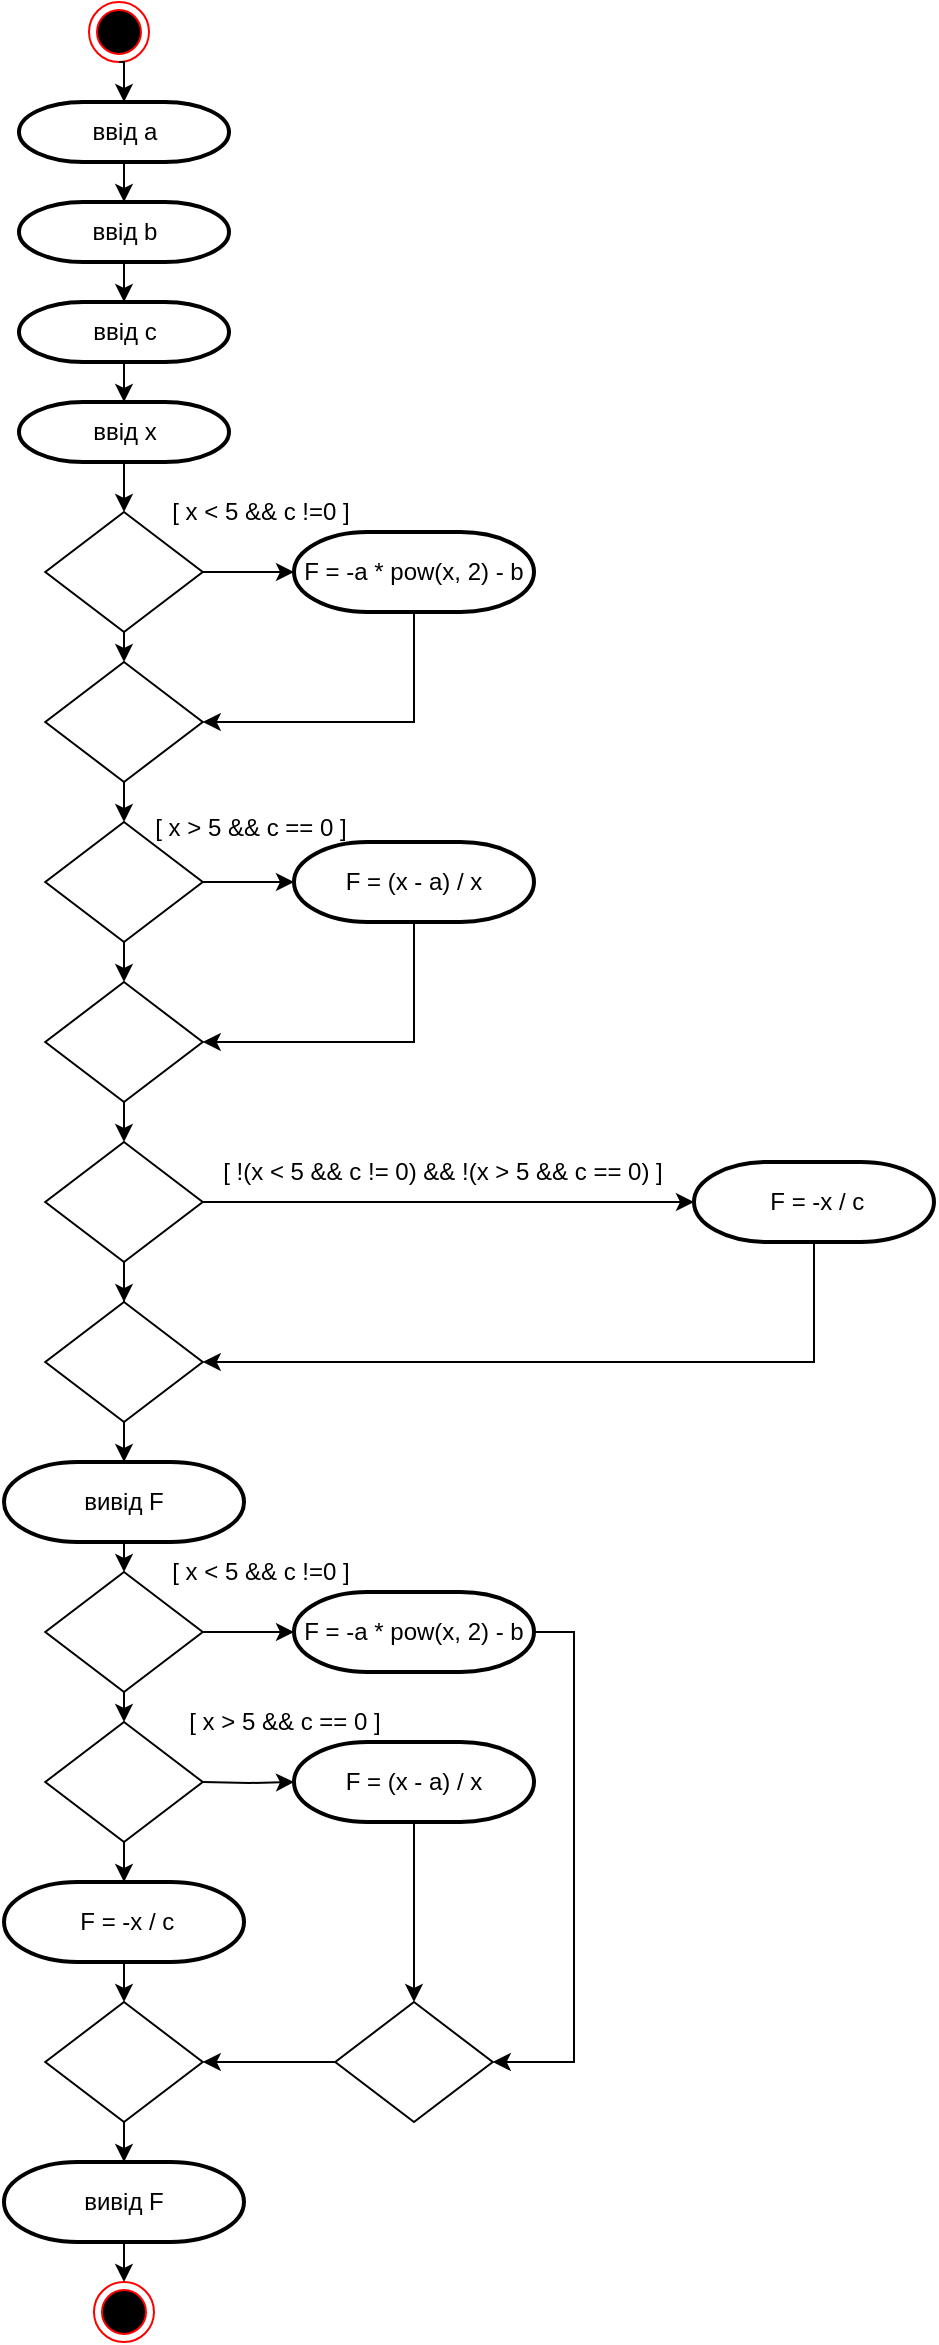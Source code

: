 <mxfile version="24.7.5">
  <diagram id="C5RBs43oDa-KdzZeNtuy" name="Page-1">
    <mxGraphModel dx="2345" dy="2313" grid="1" gridSize="10" guides="1" tooltips="1" connect="1" arrows="1" fold="1" page="1" pageScale="1" pageWidth="827" pageHeight="1169" math="0" shadow="0">
      <root>
        <mxCell id="WIyWlLk6GJQsqaUBKTNV-0" />
        <mxCell id="WIyWlLk6GJQsqaUBKTNV-1" parent="WIyWlLk6GJQsqaUBKTNV-0" />
        <mxCell id="gOm9M10wizrIDPV8sYjz-9" style="edgeStyle=orthogonalEdgeStyle;rounded=0;orthogonalLoop=1;jettySize=auto;html=1;exitX=0.5;exitY=1;exitDx=0;exitDy=0;" parent="WIyWlLk6GJQsqaUBKTNV-1" edge="1">
          <mxGeometry relative="1" as="geometry">
            <mxPoint x="567.5" y="400" as="sourcePoint" />
            <mxPoint x="567.5" y="400" as="targetPoint" />
          </mxGeometry>
        </mxCell>
        <mxCell id="gOm9M10wizrIDPV8sYjz-29" style="edgeStyle=orthogonalEdgeStyle;rounded=0;orthogonalLoop=1;jettySize=auto;html=1;exitX=0.5;exitY=1;exitDx=0;exitDy=0;" parent="WIyWlLk6GJQsqaUBKTNV-1" edge="1">
          <mxGeometry relative="1" as="geometry">
            <mxPoint x="567.5" y="515" as="sourcePoint" />
            <mxPoint x="567.5" y="515" as="targetPoint" />
          </mxGeometry>
        </mxCell>
        <mxCell id="gOm9M10wizrIDPV8sYjz-37" style="edgeStyle=orthogonalEdgeStyle;rounded=0;orthogonalLoop=1;jettySize=auto;html=1;exitX=0.5;exitY=1;exitDx=0;exitDy=0;" parent="WIyWlLk6GJQsqaUBKTNV-1" edge="1">
          <mxGeometry relative="1" as="geometry">
            <mxPoint x="567.5" y="515" as="sourcePoint" />
            <mxPoint x="567.5" y="515" as="targetPoint" />
          </mxGeometry>
        </mxCell>
        <mxCell id="gOm9M10wizrIDPV8sYjz-42" style="edgeStyle=orthogonalEdgeStyle;rounded=0;orthogonalLoop=1;jettySize=auto;html=1;exitX=0.5;exitY=1;exitDx=0;exitDy=0;" parent="WIyWlLk6GJQsqaUBKTNV-1" edge="1">
          <mxGeometry relative="1" as="geometry">
            <mxPoint x="487.5" y="630" as="sourcePoint" />
            <mxPoint x="487.5" y="630" as="targetPoint" />
          </mxGeometry>
        </mxCell>
        <mxCell id="gOm9M10wizrIDPV8sYjz-47" style="edgeStyle=orthogonalEdgeStyle;rounded=0;orthogonalLoop=1;jettySize=auto;html=1;exitX=0.5;exitY=1;exitDx=0;exitDy=0;" parent="WIyWlLk6GJQsqaUBKTNV-1" edge="1">
          <mxGeometry relative="1" as="geometry">
            <mxPoint x="487" y="630" as="sourcePoint" />
            <mxPoint x="487" y="630" as="targetPoint" />
          </mxGeometry>
        </mxCell>
        <mxCell id="gOm9M10wizrIDPV8sYjz-49" style="edgeStyle=orthogonalEdgeStyle;rounded=0;orthogonalLoop=1;jettySize=auto;html=1;exitX=0.5;exitY=1;exitDx=0;exitDy=0;" parent="WIyWlLk6GJQsqaUBKTNV-1" edge="1">
          <mxGeometry relative="1" as="geometry">
            <mxPoint x="487" y="630" as="sourcePoint" />
            <mxPoint x="487" y="630" as="targetPoint" />
          </mxGeometry>
        </mxCell>
        <mxCell id="gOm9M10wizrIDPV8sYjz-68" style="edgeStyle=orthogonalEdgeStyle;rounded=0;orthogonalLoop=1;jettySize=auto;html=1;exitX=0.5;exitY=1;exitDx=0;exitDy=0;" parent="WIyWlLk6GJQsqaUBKTNV-1" edge="1">
          <mxGeometry relative="1" as="geometry">
            <mxPoint x="567.5" y="822" as="sourcePoint" />
            <mxPoint x="567.5" y="822" as="targetPoint" />
          </mxGeometry>
        </mxCell>
        <mxCell id="gOm9M10wizrIDPV8sYjz-85" style="edgeStyle=orthogonalEdgeStyle;rounded=0;orthogonalLoop=1;jettySize=auto;html=1;exitX=0.5;exitY=1;exitDx=0;exitDy=0;" parent="WIyWlLk6GJQsqaUBKTNV-1" edge="1">
          <mxGeometry relative="1" as="geometry">
            <mxPoint x="437.5" y="905" as="sourcePoint" />
            <mxPoint x="437.5" y="905" as="targetPoint" />
          </mxGeometry>
        </mxCell>
        <mxCell id="gOm9M10wizrIDPV8sYjz-87" style="edgeStyle=orthogonalEdgeStyle;rounded=0;orthogonalLoop=1;jettySize=auto;html=1;exitX=0.5;exitY=1;exitDx=0;exitDy=0;" parent="WIyWlLk6GJQsqaUBKTNV-1" edge="1">
          <mxGeometry relative="1" as="geometry">
            <mxPoint x="437.5" y="905" as="sourcePoint" />
            <mxPoint x="437.5" y="905" as="targetPoint" />
          </mxGeometry>
        </mxCell>
        <mxCell id="V958gM-r8nCfdOlmP6lS-55" style="edgeStyle=orthogonalEdgeStyle;rounded=0;orthogonalLoop=1;jettySize=auto;html=1;exitX=0.5;exitY=1;exitDx=0;exitDy=0;entryX=0.5;entryY=0;entryDx=0;entryDy=0;" edge="1" parent="WIyWlLk6GJQsqaUBKTNV-1" source="V958gM-r8nCfdOlmP6lS-9" target="V958gM-r8nCfdOlmP6lS-54">
          <mxGeometry relative="1" as="geometry" />
        </mxCell>
        <mxCell id="V958gM-r8nCfdOlmP6lS-9" value="" style="rhombus;whiteSpace=wrap;html=1;" vertex="1" parent="WIyWlLk6GJQsqaUBKTNV-1">
          <mxGeometry x="345.63" y="25" width="78.75" height="60" as="geometry" />
        </mxCell>
        <mxCell id="V958gM-r8nCfdOlmP6lS-29" value="" style="ellipse;html=1;shape=endState;fillColor=#000000;strokeColor=#ff0000;" vertex="1" parent="WIyWlLk6GJQsqaUBKTNV-1">
          <mxGeometry x="367.5" y="-230" width="30" height="30" as="geometry" />
        </mxCell>
        <mxCell id="V958gM-r8nCfdOlmP6lS-30" value="" style="ellipse;html=1;shape=endState;fillColor=#000000;strokeColor=#ff0000;" vertex="1" parent="WIyWlLk6GJQsqaUBKTNV-1">
          <mxGeometry x="369.99" y="910" width="30" height="30" as="geometry" />
        </mxCell>
        <mxCell id="V958gM-r8nCfdOlmP6lS-47" style="edgeStyle=orthogonalEdgeStyle;rounded=0;orthogonalLoop=1;jettySize=auto;html=1;exitX=0.5;exitY=1;exitDx=0;exitDy=0;exitPerimeter=0;entryX=0.5;entryY=0;entryDx=0;entryDy=0;" edge="1" parent="WIyWlLk6GJQsqaUBKTNV-1" source="V958gM-r8nCfdOlmP6lS-37" target="V958gM-r8nCfdOlmP6lS-9">
          <mxGeometry relative="1" as="geometry" />
        </mxCell>
        <mxCell id="V958gM-r8nCfdOlmP6lS-37" value="ввід x" style="strokeWidth=2;html=1;shape=mxgraph.flowchart.terminator;whiteSpace=wrap;" vertex="1" parent="WIyWlLk6GJQsqaUBKTNV-1">
          <mxGeometry x="332.5" y="-30" width="105" height="30" as="geometry" />
        </mxCell>
        <mxCell id="V958gM-r8nCfdOlmP6lS-38" value="ввід b" style="strokeWidth=2;html=1;shape=mxgraph.flowchart.terminator;whiteSpace=wrap;" vertex="1" parent="WIyWlLk6GJQsqaUBKTNV-1">
          <mxGeometry x="332.5" y="-130" width="105" height="30" as="geometry" />
        </mxCell>
        <mxCell id="V958gM-r8nCfdOlmP6lS-39" value="ввід c" style="strokeWidth=2;html=1;shape=mxgraph.flowchart.terminator;whiteSpace=wrap;" vertex="1" parent="WIyWlLk6GJQsqaUBKTNV-1">
          <mxGeometry x="332.5" y="-80" width="105" height="30" as="geometry" />
        </mxCell>
        <mxCell id="V958gM-r8nCfdOlmP6lS-40" value="ввід a" style="strokeWidth=2;html=1;shape=mxgraph.flowchart.terminator;whiteSpace=wrap;" vertex="1" parent="WIyWlLk6GJQsqaUBKTNV-1">
          <mxGeometry x="332.5" y="-180" width="105" height="30" as="geometry" />
        </mxCell>
        <mxCell id="V958gM-r8nCfdOlmP6lS-42" style="edgeStyle=orthogonalEdgeStyle;rounded=0;orthogonalLoop=1;jettySize=auto;html=1;exitX=0.5;exitY=1;exitDx=0;exitDy=0;entryX=0.5;entryY=0;entryDx=0;entryDy=0;entryPerimeter=0;" edge="1" parent="WIyWlLk6GJQsqaUBKTNV-1" source="V958gM-r8nCfdOlmP6lS-29" target="V958gM-r8nCfdOlmP6lS-40">
          <mxGeometry relative="1" as="geometry" />
        </mxCell>
        <mxCell id="V958gM-r8nCfdOlmP6lS-43" style="edgeStyle=orthogonalEdgeStyle;rounded=0;orthogonalLoop=1;jettySize=auto;html=1;exitX=0.5;exitY=1;exitDx=0;exitDy=0;exitPerimeter=0;entryX=0.5;entryY=0;entryDx=0;entryDy=0;entryPerimeter=0;" edge="1" parent="WIyWlLk6GJQsqaUBKTNV-1" source="V958gM-r8nCfdOlmP6lS-40" target="V958gM-r8nCfdOlmP6lS-38">
          <mxGeometry relative="1" as="geometry" />
        </mxCell>
        <mxCell id="V958gM-r8nCfdOlmP6lS-44" style="edgeStyle=orthogonalEdgeStyle;rounded=0;orthogonalLoop=1;jettySize=auto;html=1;exitX=0.5;exitY=1;exitDx=0;exitDy=0;exitPerimeter=0;entryX=0.5;entryY=0;entryDx=0;entryDy=0;entryPerimeter=0;" edge="1" parent="WIyWlLk6GJQsqaUBKTNV-1" source="V958gM-r8nCfdOlmP6lS-38" target="V958gM-r8nCfdOlmP6lS-39">
          <mxGeometry relative="1" as="geometry" />
        </mxCell>
        <mxCell id="V958gM-r8nCfdOlmP6lS-45" style="edgeStyle=orthogonalEdgeStyle;rounded=0;orthogonalLoop=1;jettySize=auto;html=1;exitX=0.5;exitY=1;exitDx=0;exitDy=0;exitPerimeter=0;entryX=0.5;entryY=0;entryDx=0;entryDy=0;entryPerimeter=0;" edge="1" parent="WIyWlLk6GJQsqaUBKTNV-1" source="V958gM-r8nCfdOlmP6lS-39" target="V958gM-r8nCfdOlmP6lS-37">
          <mxGeometry relative="1" as="geometry" />
        </mxCell>
        <mxCell id="V958gM-r8nCfdOlmP6lS-51" value="[ x &amp;lt; 5 &amp;amp;&amp;amp; c !=0 ]" style="text;html=1;align=center;verticalAlign=middle;resizable=0;points=[];autosize=1;strokeColor=none;fillColor=none;" vertex="1" parent="WIyWlLk6GJQsqaUBKTNV-1">
          <mxGeometry x="397.5" y="10" width="110" height="30" as="geometry" />
        </mxCell>
        <mxCell id="V958gM-r8nCfdOlmP6lS-56" style="edgeStyle=orthogonalEdgeStyle;rounded=0;orthogonalLoop=1;jettySize=auto;html=1;exitX=0.5;exitY=1;exitDx=0;exitDy=0;exitPerimeter=0;entryX=1;entryY=0.5;entryDx=0;entryDy=0;" edge="1" parent="WIyWlLk6GJQsqaUBKTNV-1" source="V958gM-r8nCfdOlmP6lS-52" target="V958gM-r8nCfdOlmP6lS-54">
          <mxGeometry relative="1" as="geometry" />
        </mxCell>
        <mxCell id="V958gM-r8nCfdOlmP6lS-52" value="F = -a * pow(x, 2) - b" style="strokeWidth=2;html=1;shape=mxgraph.flowchart.terminator;whiteSpace=wrap;" vertex="1" parent="WIyWlLk6GJQsqaUBKTNV-1">
          <mxGeometry x="470" y="35" width="120" height="40" as="geometry" />
        </mxCell>
        <mxCell id="V958gM-r8nCfdOlmP6lS-53" style="edgeStyle=orthogonalEdgeStyle;rounded=0;orthogonalLoop=1;jettySize=auto;html=1;exitX=1;exitY=0.5;exitDx=0;exitDy=0;entryX=0;entryY=0.5;entryDx=0;entryDy=0;entryPerimeter=0;" edge="1" parent="WIyWlLk6GJQsqaUBKTNV-1" source="V958gM-r8nCfdOlmP6lS-9" target="V958gM-r8nCfdOlmP6lS-52">
          <mxGeometry relative="1" as="geometry" />
        </mxCell>
        <mxCell id="V958gM-r8nCfdOlmP6lS-58" style="edgeStyle=orthogonalEdgeStyle;rounded=0;orthogonalLoop=1;jettySize=auto;html=1;exitX=0.5;exitY=1;exitDx=0;exitDy=0;entryX=0.5;entryY=0;entryDx=0;entryDy=0;" edge="1" parent="WIyWlLk6GJQsqaUBKTNV-1" source="V958gM-r8nCfdOlmP6lS-54" target="V958gM-r8nCfdOlmP6lS-57">
          <mxGeometry relative="1" as="geometry" />
        </mxCell>
        <mxCell id="V958gM-r8nCfdOlmP6lS-54" value="" style="rhombus;whiteSpace=wrap;html=1;" vertex="1" parent="WIyWlLk6GJQsqaUBKTNV-1">
          <mxGeometry x="345.63" y="100" width="78.75" height="60" as="geometry" />
        </mxCell>
        <mxCell id="V958gM-r8nCfdOlmP6lS-66" style="edgeStyle=orthogonalEdgeStyle;rounded=0;orthogonalLoop=1;jettySize=auto;html=1;exitX=0.5;exitY=1;exitDx=0;exitDy=0;entryX=0.5;entryY=0;entryDx=0;entryDy=0;" edge="1" parent="WIyWlLk6GJQsqaUBKTNV-1" source="V958gM-r8nCfdOlmP6lS-57" target="V958gM-r8nCfdOlmP6lS-65">
          <mxGeometry relative="1" as="geometry" />
        </mxCell>
        <mxCell id="V958gM-r8nCfdOlmP6lS-57" value="" style="rhombus;whiteSpace=wrap;html=1;" vertex="1" parent="WIyWlLk6GJQsqaUBKTNV-1">
          <mxGeometry x="345.63" y="180" width="78.75" height="60" as="geometry" />
        </mxCell>
        <mxCell id="V958gM-r8nCfdOlmP6lS-67" style="edgeStyle=orthogonalEdgeStyle;rounded=0;orthogonalLoop=1;jettySize=auto;html=1;exitX=0.5;exitY=1;exitDx=0;exitDy=0;exitPerimeter=0;entryX=1;entryY=0.5;entryDx=0;entryDy=0;" edge="1" parent="WIyWlLk6GJQsqaUBKTNV-1" source="V958gM-r8nCfdOlmP6lS-60" target="V958gM-r8nCfdOlmP6lS-65">
          <mxGeometry relative="1" as="geometry" />
        </mxCell>
        <mxCell id="V958gM-r8nCfdOlmP6lS-60" value="F = (x - a) / x" style="strokeWidth=2;html=1;shape=mxgraph.flowchart.terminator;whiteSpace=wrap;" vertex="1" parent="WIyWlLk6GJQsqaUBKTNV-1">
          <mxGeometry x="470" y="190" width="120" height="40" as="geometry" />
        </mxCell>
        <mxCell id="V958gM-r8nCfdOlmP6lS-62" value="[ x &amp;gt; 5 &amp;amp;&amp;amp; c == 0 ]" style="text;html=1;align=center;verticalAlign=middle;resizable=0;points=[];autosize=1;strokeColor=none;fillColor=none;" vertex="1" parent="WIyWlLk6GJQsqaUBKTNV-1">
          <mxGeometry x="387.5" y="168" width="120" height="30" as="geometry" />
        </mxCell>
        <mxCell id="V958gM-r8nCfdOlmP6lS-63" style="edgeStyle=orthogonalEdgeStyle;rounded=0;orthogonalLoop=1;jettySize=auto;html=1;exitX=1;exitY=0.5;exitDx=0;exitDy=0;entryX=0;entryY=0.5;entryDx=0;entryDy=0;entryPerimeter=0;" edge="1" parent="WIyWlLk6GJQsqaUBKTNV-1" source="V958gM-r8nCfdOlmP6lS-57" target="V958gM-r8nCfdOlmP6lS-60">
          <mxGeometry relative="1" as="geometry" />
        </mxCell>
        <mxCell id="V958gM-r8nCfdOlmP6lS-73" style="edgeStyle=orthogonalEdgeStyle;rounded=0;orthogonalLoop=1;jettySize=auto;html=1;exitX=0.5;exitY=1;exitDx=0;exitDy=0;exitPerimeter=0;entryX=1;entryY=0.5;entryDx=0;entryDy=0;" edge="1" parent="WIyWlLk6GJQsqaUBKTNV-1" source="V958gM-r8nCfdOlmP6lS-64" target="V958gM-r8nCfdOlmP6lS-71">
          <mxGeometry relative="1" as="geometry" />
        </mxCell>
        <mxCell id="V958gM-r8nCfdOlmP6lS-64" value="&amp;nbsp;F = -x / c" style="strokeWidth=2;html=1;shape=mxgraph.flowchart.terminator;whiteSpace=wrap;" vertex="1" parent="WIyWlLk6GJQsqaUBKTNV-1">
          <mxGeometry x="670" y="350" width="120" height="40" as="geometry" />
        </mxCell>
        <mxCell id="V958gM-r8nCfdOlmP6lS-69" style="edgeStyle=orthogonalEdgeStyle;rounded=0;orthogonalLoop=1;jettySize=auto;html=1;exitX=0.5;exitY=1;exitDx=0;exitDy=0;entryX=0.5;entryY=0;entryDx=0;entryDy=0;" edge="1" parent="WIyWlLk6GJQsqaUBKTNV-1" source="V958gM-r8nCfdOlmP6lS-65" target="V958gM-r8nCfdOlmP6lS-68">
          <mxGeometry relative="1" as="geometry" />
        </mxCell>
        <mxCell id="V958gM-r8nCfdOlmP6lS-65" value="" style="rhombus;whiteSpace=wrap;html=1;" vertex="1" parent="WIyWlLk6GJQsqaUBKTNV-1">
          <mxGeometry x="345.62" y="260" width="78.75" height="60" as="geometry" />
        </mxCell>
        <mxCell id="V958gM-r8nCfdOlmP6lS-70" style="edgeStyle=orthogonalEdgeStyle;rounded=0;orthogonalLoop=1;jettySize=auto;html=1;exitX=1;exitY=0.5;exitDx=0;exitDy=0;" edge="1" parent="WIyWlLk6GJQsqaUBKTNV-1" source="V958gM-r8nCfdOlmP6lS-68" target="V958gM-r8nCfdOlmP6lS-64">
          <mxGeometry relative="1" as="geometry" />
        </mxCell>
        <mxCell id="V958gM-r8nCfdOlmP6lS-72" style="edgeStyle=orthogonalEdgeStyle;rounded=0;orthogonalLoop=1;jettySize=auto;html=1;exitX=0.5;exitY=1;exitDx=0;exitDy=0;" edge="1" parent="WIyWlLk6GJQsqaUBKTNV-1" source="V958gM-r8nCfdOlmP6lS-68" target="V958gM-r8nCfdOlmP6lS-71">
          <mxGeometry relative="1" as="geometry" />
        </mxCell>
        <mxCell id="V958gM-r8nCfdOlmP6lS-68" value="" style="rhombus;whiteSpace=wrap;html=1;" vertex="1" parent="WIyWlLk6GJQsqaUBKTNV-1">
          <mxGeometry x="345.62" y="340" width="78.75" height="60" as="geometry" />
        </mxCell>
        <mxCell id="V958gM-r8nCfdOlmP6lS-71" value="" style="rhombus;whiteSpace=wrap;html=1;" vertex="1" parent="WIyWlLk6GJQsqaUBKTNV-1">
          <mxGeometry x="345.63" y="420" width="78.75" height="60" as="geometry" />
        </mxCell>
        <mxCell id="V958gM-r8nCfdOlmP6lS-89" style="edgeStyle=orthogonalEdgeStyle;rounded=0;orthogonalLoop=1;jettySize=auto;html=1;exitX=0.5;exitY=1;exitDx=0;exitDy=0;exitPerimeter=0;entryX=0.5;entryY=0;entryDx=0;entryDy=0;" edge="1" parent="WIyWlLk6GJQsqaUBKTNV-1" source="V958gM-r8nCfdOlmP6lS-74" target="V958gM-r8nCfdOlmP6lS-78">
          <mxGeometry relative="1" as="geometry" />
        </mxCell>
        <mxCell id="V958gM-r8nCfdOlmP6lS-74" value="вивід F" style="strokeWidth=2;html=1;shape=mxgraph.flowchart.terminator;whiteSpace=wrap;" vertex="1" parent="WIyWlLk6GJQsqaUBKTNV-1">
          <mxGeometry x="325.01" y="500" width="120" height="40" as="geometry" />
        </mxCell>
        <mxCell id="V958gM-r8nCfdOlmP6lS-75" style="edgeStyle=orthogonalEdgeStyle;rounded=0;orthogonalLoop=1;jettySize=auto;html=1;exitX=0.5;exitY=1;exitDx=0;exitDy=0;entryX=0.5;entryY=0;entryDx=0;entryDy=0;entryPerimeter=0;" edge="1" parent="WIyWlLk6GJQsqaUBKTNV-1" source="V958gM-r8nCfdOlmP6lS-71" target="V958gM-r8nCfdOlmP6lS-74">
          <mxGeometry relative="1" as="geometry" />
        </mxCell>
        <mxCell id="V958gM-r8nCfdOlmP6lS-76" value="[ !(x &amp;lt; 5 &amp;amp;&amp;amp; c != 0) &amp;amp;&amp;amp; !(x &amp;gt; 5 &amp;amp;&amp;amp; c == 0) ]" style="text;html=1;align=center;verticalAlign=middle;resizable=0;points=[];autosize=1;strokeColor=none;fillColor=none;" vertex="1" parent="WIyWlLk6GJQsqaUBKTNV-1">
          <mxGeometry x="424.37" y="340" width="240" height="30" as="geometry" />
        </mxCell>
        <mxCell id="V958gM-r8nCfdOlmP6lS-77" style="edgeStyle=orthogonalEdgeStyle;rounded=0;orthogonalLoop=1;jettySize=auto;html=1;exitX=0.5;exitY=1;exitDx=0;exitDy=0;entryX=0.5;entryY=0;entryDx=0;entryDy=0;" edge="1" parent="WIyWlLk6GJQsqaUBKTNV-1" source="V958gM-r8nCfdOlmP6lS-78" target="V958gM-r8nCfdOlmP6lS-84">
          <mxGeometry relative="1" as="geometry" />
        </mxCell>
        <mxCell id="V958gM-r8nCfdOlmP6lS-78" value="" style="rhombus;whiteSpace=wrap;html=1;" vertex="1" parent="WIyWlLk6GJQsqaUBKTNV-1">
          <mxGeometry x="345.63" y="555" width="78.75" height="60" as="geometry" />
        </mxCell>
        <mxCell id="V958gM-r8nCfdOlmP6lS-79" value="[ x &amp;lt; 5 &amp;amp;&amp;amp; c !=0 ]" style="text;html=1;align=center;verticalAlign=middle;resizable=0;points=[];autosize=1;strokeColor=none;fillColor=none;" vertex="1" parent="WIyWlLk6GJQsqaUBKTNV-1">
          <mxGeometry x="397.5" y="540" width="110" height="30" as="geometry" />
        </mxCell>
        <mxCell id="V958gM-r8nCfdOlmP6lS-94" style="edgeStyle=orthogonalEdgeStyle;rounded=0;orthogonalLoop=1;jettySize=auto;html=1;exitX=1;exitY=0.5;exitDx=0;exitDy=0;exitPerimeter=0;entryX=1;entryY=0.5;entryDx=0;entryDy=0;" edge="1" parent="WIyWlLk6GJQsqaUBKTNV-1" source="V958gM-r8nCfdOlmP6lS-81" target="V958gM-r8nCfdOlmP6lS-92">
          <mxGeometry relative="1" as="geometry" />
        </mxCell>
        <mxCell id="V958gM-r8nCfdOlmP6lS-81" value="F = -a * pow(x, 2) - b" style="strokeWidth=2;html=1;shape=mxgraph.flowchart.terminator;whiteSpace=wrap;" vertex="1" parent="WIyWlLk6GJQsqaUBKTNV-1">
          <mxGeometry x="470" y="565" width="120" height="40" as="geometry" />
        </mxCell>
        <mxCell id="V958gM-r8nCfdOlmP6lS-82" style="edgeStyle=orthogonalEdgeStyle;rounded=0;orthogonalLoop=1;jettySize=auto;html=1;exitX=1;exitY=0.5;exitDx=0;exitDy=0;entryX=0;entryY=0.5;entryDx=0;entryDy=0;entryPerimeter=0;" edge="1" parent="WIyWlLk6GJQsqaUBKTNV-1" source="V958gM-r8nCfdOlmP6lS-78" target="V958gM-r8nCfdOlmP6lS-81">
          <mxGeometry relative="1" as="geometry" />
        </mxCell>
        <mxCell id="V958gM-r8nCfdOlmP6lS-84" value="" style="rhombus;whiteSpace=wrap;html=1;" vertex="1" parent="WIyWlLk6GJQsqaUBKTNV-1">
          <mxGeometry x="345.63" y="630" width="78.75" height="60" as="geometry" />
        </mxCell>
        <mxCell id="V958gM-r8nCfdOlmP6lS-95" style="edgeStyle=orthogonalEdgeStyle;rounded=0;orthogonalLoop=1;jettySize=auto;html=1;exitX=0.5;exitY=1;exitDx=0;exitDy=0;exitPerimeter=0;entryX=0.5;entryY=0;entryDx=0;entryDy=0;" edge="1" parent="WIyWlLk6GJQsqaUBKTNV-1" source="V958gM-r8nCfdOlmP6lS-86" target="V958gM-r8nCfdOlmP6lS-92">
          <mxGeometry relative="1" as="geometry" />
        </mxCell>
        <mxCell id="V958gM-r8nCfdOlmP6lS-86" value="F = (x - a) / x" style="strokeWidth=2;html=1;shape=mxgraph.flowchart.terminator;whiteSpace=wrap;" vertex="1" parent="WIyWlLk6GJQsqaUBKTNV-1">
          <mxGeometry x="470" y="640" width="120" height="40" as="geometry" />
        </mxCell>
        <mxCell id="V958gM-r8nCfdOlmP6lS-87" value="[ x &amp;gt; 5 &amp;amp;&amp;amp; c == 0 ]" style="text;html=1;align=center;verticalAlign=middle;resizable=0;points=[];autosize=1;strokeColor=none;fillColor=none;" vertex="1" parent="WIyWlLk6GJQsqaUBKTNV-1">
          <mxGeometry x="405.01" y="615" width="120" height="30" as="geometry" />
        </mxCell>
        <mxCell id="V958gM-r8nCfdOlmP6lS-88" style="edgeStyle=orthogonalEdgeStyle;rounded=0;orthogonalLoop=1;jettySize=auto;html=1;exitX=1;exitY=0.5;exitDx=0;exitDy=0;entryX=0;entryY=0.5;entryDx=0;entryDy=0;entryPerimeter=0;" edge="1" parent="WIyWlLk6GJQsqaUBKTNV-1" target="V958gM-r8nCfdOlmP6lS-86">
          <mxGeometry relative="1" as="geometry">
            <mxPoint x="424.38" y="660" as="sourcePoint" />
          </mxGeometry>
        </mxCell>
        <mxCell id="V958gM-r8nCfdOlmP6lS-97" style="edgeStyle=orthogonalEdgeStyle;rounded=0;orthogonalLoop=1;jettySize=auto;html=1;exitX=0.5;exitY=1;exitDx=0;exitDy=0;exitPerimeter=0;entryX=0.5;entryY=0;entryDx=0;entryDy=0;" edge="1" parent="WIyWlLk6GJQsqaUBKTNV-1" source="V958gM-r8nCfdOlmP6lS-90" target="V958gM-r8nCfdOlmP6lS-96">
          <mxGeometry relative="1" as="geometry" />
        </mxCell>
        <mxCell id="V958gM-r8nCfdOlmP6lS-90" value="&amp;nbsp;F = -x / c" style="strokeWidth=2;html=1;shape=mxgraph.flowchart.terminator;whiteSpace=wrap;" vertex="1" parent="WIyWlLk6GJQsqaUBKTNV-1">
          <mxGeometry x="325.01" y="710" width="120" height="40" as="geometry" />
        </mxCell>
        <mxCell id="V958gM-r8nCfdOlmP6lS-91" style="edgeStyle=orthogonalEdgeStyle;rounded=0;orthogonalLoop=1;jettySize=auto;html=1;exitX=0.5;exitY=1;exitDx=0;exitDy=0;entryX=0.5;entryY=0;entryDx=0;entryDy=0;entryPerimeter=0;" edge="1" parent="WIyWlLk6GJQsqaUBKTNV-1" source="V958gM-r8nCfdOlmP6lS-84" target="V958gM-r8nCfdOlmP6lS-90">
          <mxGeometry relative="1" as="geometry" />
        </mxCell>
        <mxCell id="V958gM-r8nCfdOlmP6lS-98" style="edgeStyle=orthogonalEdgeStyle;rounded=0;orthogonalLoop=1;jettySize=auto;html=1;exitX=0;exitY=0.5;exitDx=0;exitDy=0;entryX=1;entryY=0.5;entryDx=0;entryDy=0;" edge="1" parent="WIyWlLk6GJQsqaUBKTNV-1" source="V958gM-r8nCfdOlmP6lS-92" target="V958gM-r8nCfdOlmP6lS-96">
          <mxGeometry relative="1" as="geometry">
            <mxPoint x="430" y="800" as="targetPoint" />
          </mxGeometry>
        </mxCell>
        <mxCell id="V958gM-r8nCfdOlmP6lS-92" value="" style="rhombus;whiteSpace=wrap;html=1;" vertex="1" parent="WIyWlLk6GJQsqaUBKTNV-1">
          <mxGeometry x="490.62" y="770" width="78.75" height="60" as="geometry" />
        </mxCell>
        <mxCell id="V958gM-r8nCfdOlmP6lS-96" value="" style="rhombus;whiteSpace=wrap;html=1;" vertex="1" parent="WIyWlLk6GJQsqaUBKTNV-1">
          <mxGeometry x="345.63" y="770" width="78.75" height="60" as="geometry" />
        </mxCell>
        <mxCell id="V958gM-r8nCfdOlmP6lS-101" style="edgeStyle=orthogonalEdgeStyle;rounded=0;orthogonalLoop=1;jettySize=auto;html=1;exitX=0.5;exitY=1;exitDx=0;exitDy=0;exitPerimeter=0;entryX=0.5;entryY=0;entryDx=0;entryDy=0;" edge="1" parent="WIyWlLk6GJQsqaUBKTNV-1" source="V958gM-r8nCfdOlmP6lS-99" target="V958gM-r8nCfdOlmP6lS-30">
          <mxGeometry relative="1" as="geometry" />
        </mxCell>
        <mxCell id="V958gM-r8nCfdOlmP6lS-99" value="вивід F" style="strokeWidth=2;html=1;shape=mxgraph.flowchart.terminator;whiteSpace=wrap;" vertex="1" parent="WIyWlLk6GJQsqaUBKTNV-1">
          <mxGeometry x="324.99" y="850" width="120" height="40" as="geometry" />
        </mxCell>
        <mxCell id="V958gM-r8nCfdOlmP6lS-100" style="edgeStyle=orthogonalEdgeStyle;rounded=0;orthogonalLoop=1;jettySize=auto;html=1;exitX=0.5;exitY=1;exitDx=0;exitDy=0;entryX=0.5;entryY=0;entryDx=0;entryDy=0;entryPerimeter=0;" edge="1" parent="WIyWlLk6GJQsqaUBKTNV-1" source="V958gM-r8nCfdOlmP6lS-96" target="V958gM-r8nCfdOlmP6lS-99">
          <mxGeometry relative="1" as="geometry" />
        </mxCell>
      </root>
    </mxGraphModel>
  </diagram>
</mxfile>
